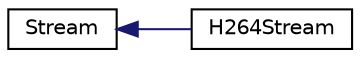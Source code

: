 digraph "Graphical Class Hierarchy"
{
  edge [fontname="Helvetica",fontsize="10",labelfontname="Helvetica",labelfontsize="10"];
  node [fontname="Helvetica",fontsize="10",shape=record];
  rankdir="LR";
  Node0 [label="Stream",height=0.2,width=0.4,color="black", fillcolor="white", style="filled",URL="$classStream.html",tooltip="An outbound Stream. "];
  Node0 -> Node1 [dir="back",color="midnightblue",fontsize="10",style="solid",fontname="Helvetica"];
  Node1 [label="H264Stream",height=0.2,width=0.4,color="black", fillcolor="white", style="filled",URL="$classH264Stream.html"];
}
